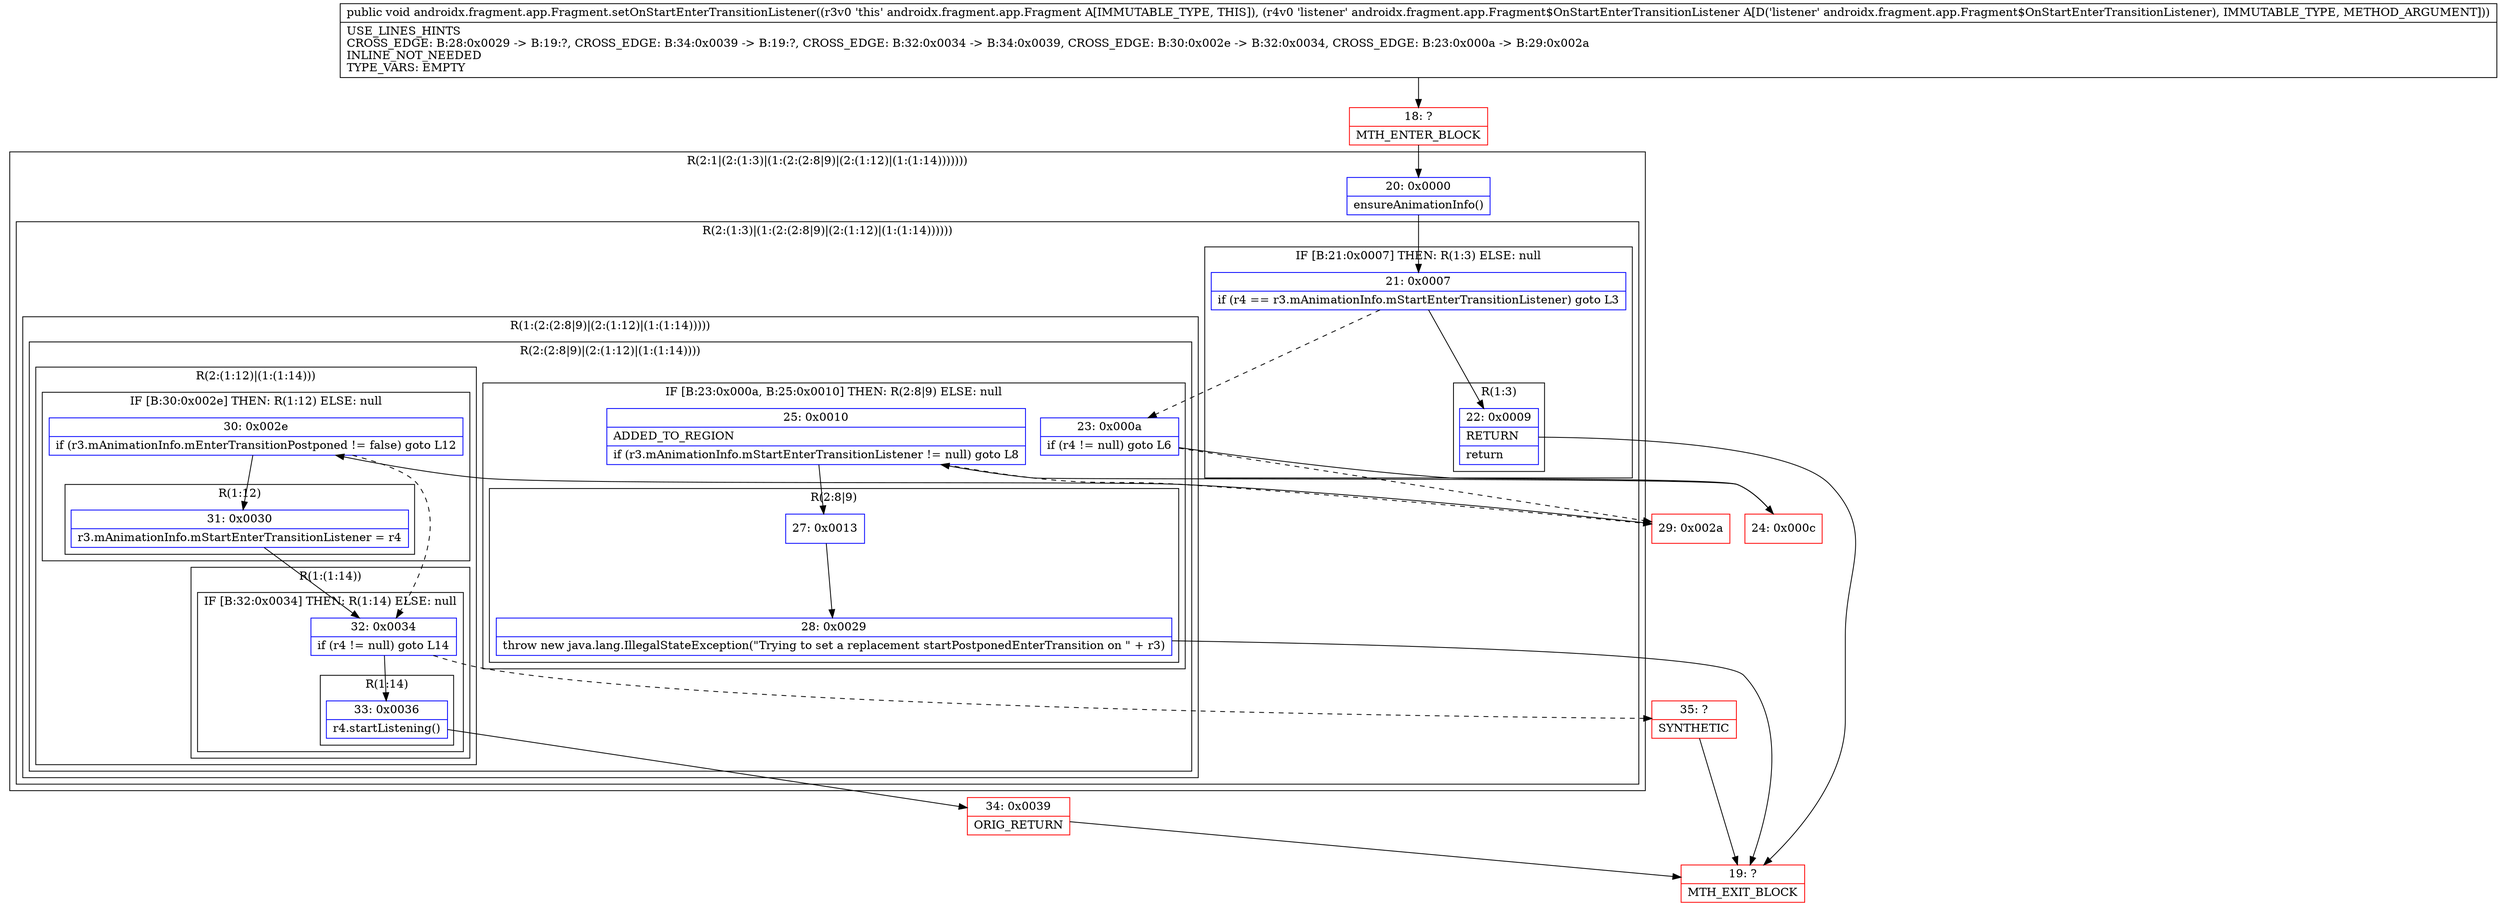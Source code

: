 digraph "CFG forandroidx.fragment.app.Fragment.setOnStartEnterTransitionListener(Landroidx\/fragment\/app\/Fragment$OnStartEnterTransitionListener;)V" {
subgraph cluster_Region_1976759601 {
label = "R(2:1|(2:(1:3)|(1:(2:(2:8|9)|(2:(1:12)|(1:(1:14)))))))";
node [shape=record,color=blue];
Node_20 [shape=record,label="{20\:\ 0x0000|ensureAnimationInfo()\l}"];
subgraph cluster_Region_1363609187 {
label = "R(2:(1:3)|(1:(2:(2:8|9)|(2:(1:12)|(1:(1:14))))))";
node [shape=record,color=blue];
subgraph cluster_IfRegion_403521658 {
label = "IF [B:21:0x0007] THEN: R(1:3) ELSE: null";
node [shape=record,color=blue];
Node_21 [shape=record,label="{21\:\ 0x0007|if (r4 == r3.mAnimationInfo.mStartEnterTransitionListener) goto L3\l}"];
subgraph cluster_Region_1217211392 {
label = "R(1:3)";
node [shape=record,color=blue];
Node_22 [shape=record,label="{22\:\ 0x0009|RETURN\l|return\l}"];
}
}
subgraph cluster_Region_705966941 {
label = "R(1:(2:(2:8|9)|(2:(1:12)|(1:(1:14)))))";
node [shape=record,color=blue];
subgraph cluster_Region_1124686946 {
label = "R(2:(2:8|9)|(2:(1:12)|(1:(1:14))))";
node [shape=record,color=blue];
subgraph cluster_IfRegion_829803241 {
label = "IF [B:23:0x000a, B:25:0x0010] THEN: R(2:8|9) ELSE: null";
node [shape=record,color=blue];
Node_23 [shape=record,label="{23\:\ 0x000a|if (r4 != null) goto L6\l}"];
Node_25 [shape=record,label="{25\:\ 0x0010|ADDED_TO_REGION\l|if (r3.mAnimationInfo.mStartEnterTransitionListener != null) goto L8\l}"];
subgraph cluster_Region_272174571 {
label = "R(2:8|9)";
node [shape=record,color=blue];
Node_27 [shape=record,label="{27\:\ 0x0013}"];
Node_28 [shape=record,label="{28\:\ 0x0029|throw new java.lang.IllegalStateException(\"Trying to set a replacement startPostponedEnterTransition on \" + r3)\l}"];
}
}
subgraph cluster_Region_456936042 {
label = "R(2:(1:12)|(1:(1:14)))";
node [shape=record,color=blue];
subgraph cluster_IfRegion_316665635 {
label = "IF [B:30:0x002e] THEN: R(1:12) ELSE: null";
node [shape=record,color=blue];
Node_30 [shape=record,label="{30\:\ 0x002e|if (r3.mAnimationInfo.mEnterTransitionPostponed != false) goto L12\l}"];
subgraph cluster_Region_224546067 {
label = "R(1:12)";
node [shape=record,color=blue];
Node_31 [shape=record,label="{31\:\ 0x0030|r3.mAnimationInfo.mStartEnterTransitionListener = r4\l}"];
}
}
subgraph cluster_Region_1433165569 {
label = "R(1:(1:14))";
node [shape=record,color=blue];
subgraph cluster_IfRegion_754594012 {
label = "IF [B:32:0x0034] THEN: R(1:14) ELSE: null";
node [shape=record,color=blue];
Node_32 [shape=record,label="{32\:\ 0x0034|if (r4 != null) goto L14\l}"];
subgraph cluster_Region_1102144663 {
label = "R(1:14)";
node [shape=record,color=blue];
Node_33 [shape=record,label="{33\:\ 0x0036|r4.startListening()\l}"];
}
}
}
}
}
}
}
}
Node_18 [shape=record,color=red,label="{18\:\ ?|MTH_ENTER_BLOCK\l}"];
Node_19 [shape=record,color=red,label="{19\:\ ?|MTH_EXIT_BLOCK\l}"];
Node_24 [shape=record,color=red,label="{24\:\ 0x000c}"];
Node_29 [shape=record,color=red,label="{29\:\ 0x002a}"];
Node_34 [shape=record,color=red,label="{34\:\ 0x0039|ORIG_RETURN\l}"];
Node_35 [shape=record,color=red,label="{35\:\ ?|SYNTHETIC\l}"];
MethodNode[shape=record,label="{public void androidx.fragment.app.Fragment.setOnStartEnterTransitionListener((r3v0 'this' androidx.fragment.app.Fragment A[IMMUTABLE_TYPE, THIS]), (r4v0 'listener' androidx.fragment.app.Fragment$OnStartEnterTransitionListener A[D('listener' androidx.fragment.app.Fragment$OnStartEnterTransitionListener), IMMUTABLE_TYPE, METHOD_ARGUMENT]))  | USE_LINES_HINTS\lCROSS_EDGE: B:28:0x0029 \-\> B:19:?, CROSS_EDGE: B:34:0x0039 \-\> B:19:?, CROSS_EDGE: B:32:0x0034 \-\> B:34:0x0039, CROSS_EDGE: B:30:0x002e \-\> B:32:0x0034, CROSS_EDGE: B:23:0x000a \-\> B:29:0x002a\lINLINE_NOT_NEEDED\lTYPE_VARS: EMPTY\l}"];
MethodNode -> Node_18;Node_20 -> Node_21;
Node_21 -> Node_22;
Node_21 -> Node_23[style=dashed];
Node_22 -> Node_19;
Node_23 -> Node_24;
Node_23 -> Node_29[style=dashed];
Node_25 -> Node_27;
Node_25 -> Node_29[style=dashed];
Node_27 -> Node_28;
Node_28 -> Node_19;
Node_30 -> Node_31;
Node_30 -> Node_32[style=dashed];
Node_31 -> Node_32;
Node_32 -> Node_33;
Node_32 -> Node_35[style=dashed];
Node_33 -> Node_34;
Node_18 -> Node_20;
Node_24 -> Node_25;
Node_29 -> Node_30;
Node_34 -> Node_19;
Node_35 -> Node_19;
}

